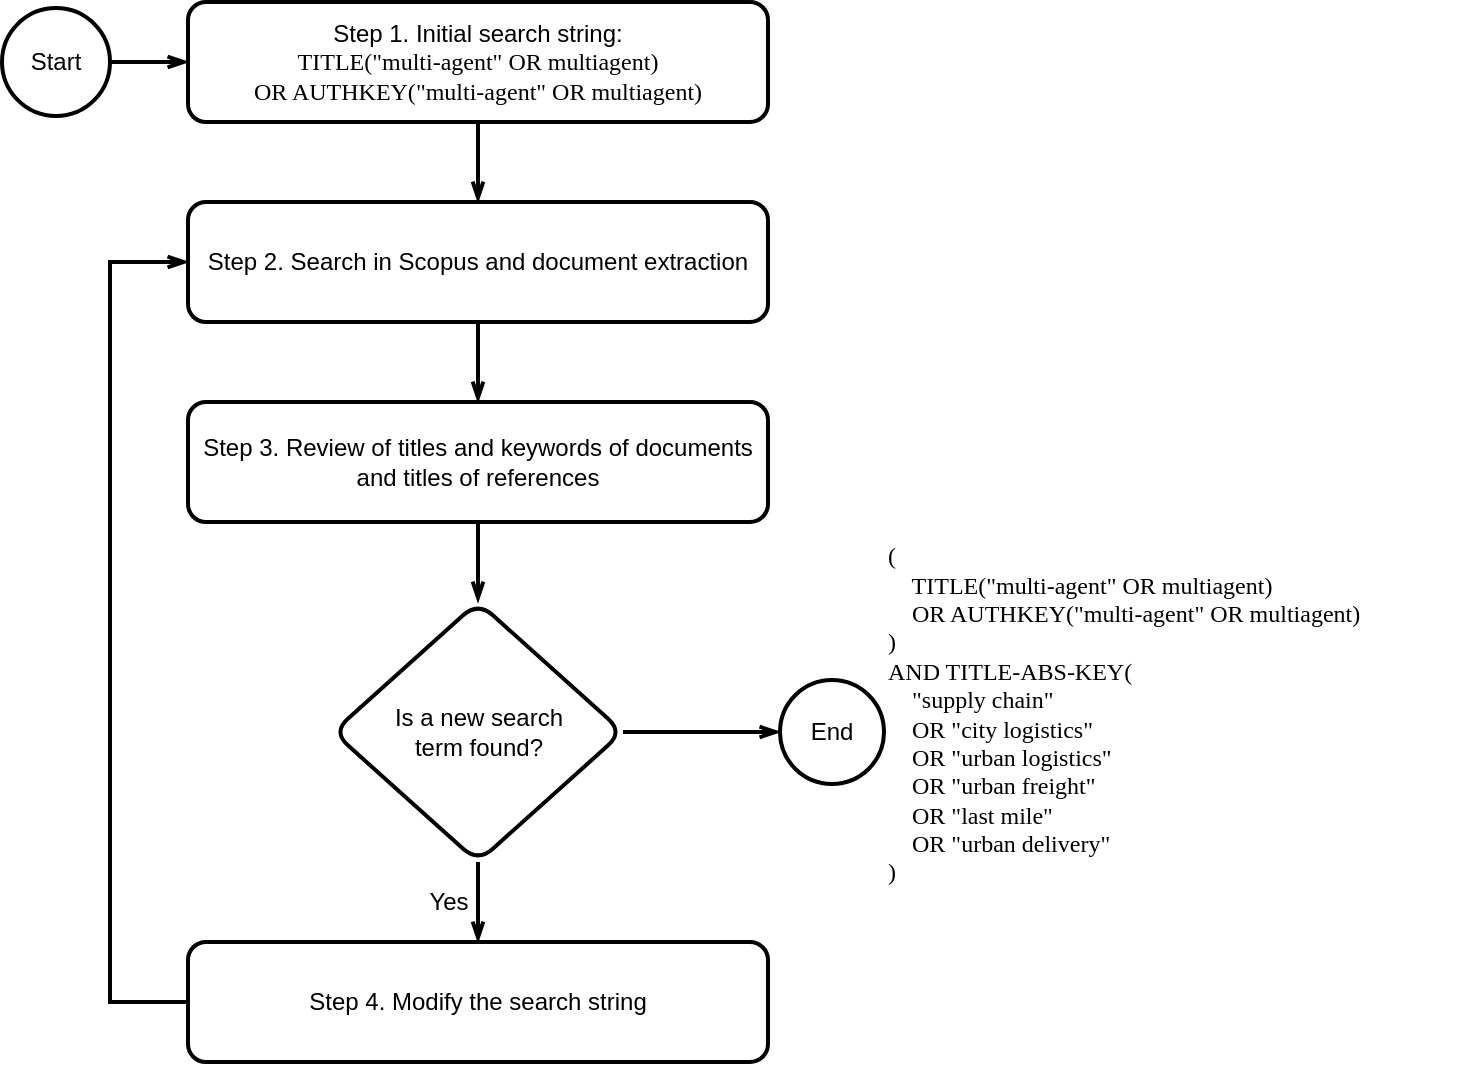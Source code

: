<mxfile version="24.6.1" type="device">
  <diagram id="C5RBs43oDa-KdzZeNtuy" name="Page-1">
    <mxGraphModel dx="1026" dy="874" grid="0" gridSize="10" guides="1" tooltips="1" connect="1" arrows="1" fold="1" page="1" pageScale="1" pageWidth="827" pageHeight="1169" background="#ffffff" math="0" shadow="0">
      <root>
        <mxCell id="WIyWlLk6GJQsqaUBKTNV-0" />
        <mxCell id="WIyWlLk6GJQsqaUBKTNV-1" parent="WIyWlLk6GJQsqaUBKTNV-0" />
        <mxCell id="A8jI9ixNdDlGXySxQDu9-9" style="edgeStyle=orthogonalEdgeStyle;rounded=0;orthogonalLoop=1;jettySize=auto;html=1;entryX=0;entryY=0.5;entryDx=0;entryDy=0;fontFamily=Helvetica;fontSize=12;fontColor=#000000;strokeColor=#000000;strokeWidth=2;endArrow=openThin;endFill=0;" parent="WIyWlLk6GJQsqaUBKTNV-1" source="A8jI9ixNdDlGXySxQDu9-1" target="A8jI9ixNdDlGXySxQDu9-2" edge="1">
          <mxGeometry relative="1" as="geometry" />
        </mxCell>
        <mxCell id="A8jI9ixNdDlGXySxQDu9-1" value="Start" style="ellipse;whiteSpace=wrap;html=1;aspect=fixed;strokeColor=#000000;strokeWidth=2;fillColor=#FFFFFF;fontColor=#000000;" parent="WIyWlLk6GJQsqaUBKTNV-1" vertex="1">
          <mxGeometry x="32" y="94" width="54" height="54" as="geometry" />
        </mxCell>
        <mxCell id="A8jI9ixNdDlGXySxQDu9-10" style="edgeStyle=orthogonalEdgeStyle;shape=connector;rounded=0;orthogonalLoop=1;jettySize=auto;html=1;entryX=0.5;entryY=0;entryDx=0;entryDy=0;labelBackgroundColor=default;strokeColor=#000000;strokeWidth=2;align=center;verticalAlign=middle;fontFamily=Helvetica;fontSize=12;fontColor=#000000;endArrow=openThin;endFill=0;" parent="WIyWlLk6GJQsqaUBKTNV-1" source="A8jI9ixNdDlGXySxQDu9-2" target="A8jI9ixNdDlGXySxQDu9-4" edge="1">
          <mxGeometry relative="1" as="geometry" />
        </mxCell>
        <mxCell id="A8jI9ixNdDlGXySxQDu9-2" value="Step 1. Initial search string:&lt;br&gt;&lt;font face=&quot;Verdana&quot;&gt;TITLE(&quot;multi-agent&quot; OR multiagent) &lt;br&gt;OR AUTHKEY(&lt;/font&gt;&lt;span style=&quot;font-family: Verdana;&quot;&gt;&quot;multi-agent&quot; OR multiagent&lt;/span&gt;&lt;font face=&quot;Verdana&quot;&gt;)&lt;/font&gt;" style="rounded=1;whiteSpace=wrap;html=1;fontColor=#000000;strokeColor=#000000;strokeWidth=2;fillColor=#FFFFFF;" parent="WIyWlLk6GJQsqaUBKTNV-1" vertex="1">
          <mxGeometry x="125" y="91" width="290" height="60" as="geometry" />
        </mxCell>
        <mxCell id="A8jI9ixNdDlGXySxQDu9-11" style="edgeStyle=orthogonalEdgeStyle;shape=connector;rounded=0;orthogonalLoop=1;jettySize=auto;html=1;entryX=0.5;entryY=0;entryDx=0;entryDy=0;labelBackgroundColor=default;strokeColor=#000000;strokeWidth=2;align=center;verticalAlign=middle;fontFamily=Helvetica;fontSize=12;fontColor=#000000;endArrow=openThin;endFill=0;" parent="WIyWlLk6GJQsqaUBKTNV-1" source="A8jI9ixNdDlGXySxQDu9-4" target="A8jI9ixNdDlGXySxQDu9-5" edge="1">
          <mxGeometry relative="1" as="geometry" />
        </mxCell>
        <mxCell id="A8jI9ixNdDlGXySxQDu9-4" value="Step 2. Search in Scopus and document extraction" style="rounded=1;whiteSpace=wrap;html=1;fontColor=#000000;strokeColor=#000000;strokeWidth=2;fillColor=#FFFFFF;" parent="WIyWlLk6GJQsqaUBKTNV-1" vertex="1">
          <mxGeometry x="125" y="191" width="290" height="60" as="geometry" />
        </mxCell>
        <mxCell id="A8jI9ixNdDlGXySxQDu9-12" style="edgeStyle=orthogonalEdgeStyle;shape=connector;rounded=0;orthogonalLoop=1;jettySize=auto;html=1;labelBackgroundColor=default;strokeColor=#000000;strokeWidth=2;align=center;verticalAlign=middle;fontFamily=Helvetica;fontSize=12;fontColor=#000000;endArrow=openThin;endFill=0;" parent="WIyWlLk6GJQsqaUBKTNV-1" source="A8jI9ixNdDlGXySxQDu9-5" target="A8jI9ixNdDlGXySxQDu9-6" edge="1">
          <mxGeometry relative="1" as="geometry" />
        </mxCell>
        <mxCell id="A8jI9ixNdDlGXySxQDu9-5" value="Step 3. Review of titles and keywords of documents and titles of references" style="rounded=1;whiteSpace=wrap;html=1;fontColor=#000000;strokeColor=#000000;strokeWidth=2;fillColor=#FFFFFF;" parent="WIyWlLk6GJQsqaUBKTNV-1" vertex="1">
          <mxGeometry x="125" y="291" width="290" height="60" as="geometry" />
        </mxCell>
        <mxCell id="A8jI9ixNdDlGXySxQDu9-13" value="Yes" style="edgeStyle=orthogonalEdgeStyle;shape=connector;rounded=0;orthogonalLoop=1;jettySize=auto;html=1;entryX=0.5;entryY=0;entryDx=0;entryDy=0;labelBackgroundColor=#FFFFFF;strokeColor=#000000;strokeWidth=2;align=center;verticalAlign=middle;fontFamily=Helvetica;fontSize=12;fontColor=#000000;endArrow=openThin;endFill=0;" parent="WIyWlLk6GJQsqaUBKTNV-1" source="A8jI9ixNdDlGXySxQDu9-6" target="A8jI9ixNdDlGXySxQDu9-7" edge="1">
          <mxGeometry y="-15" relative="1" as="geometry">
            <mxPoint as="offset" />
          </mxGeometry>
        </mxCell>
        <mxCell id="A8jI9ixNdDlGXySxQDu9-16" style="edgeStyle=orthogonalEdgeStyle;shape=connector;rounded=0;orthogonalLoop=1;jettySize=auto;html=1;exitX=1;exitY=0.5;exitDx=0;exitDy=0;entryX=0;entryY=0.5;entryDx=0;entryDy=0;labelBackgroundColor=default;strokeColor=#000000;strokeWidth=2;align=center;verticalAlign=middle;fontFamily=Helvetica;fontSize=12;fontColor=#000000;endArrow=openThin;endFill=0;" parent="WIyWlLk6GJQsqaUBKTNV-1" source="A8jI9ixNdDlGXySxQDu9-6" target="A8jI9ixNdDlGXySxQDu9-15" edge="1">
          <mxGeometry relative="1" as="geometry" />
        </mxCell>
        <mxCell id="A8jI9ixNdDlGXySxQDu9-6" value="Is a new search&lt;br&gt;term found?" style="rhombus;whiteSpace=wrap;html=1;rounded=1;strokeColor=#000000;strokeWidth=2;align=center;verticalAlign=middle;fontFamily=Helvetica;fontSize=12;fontColor=#000000;fillColor=#FFFFFF;" parent="WIyWlLk6GJQsqaUBKTNV-1" vertex="1">
          <mxGeometry x="197.5" y="391" width="145" height="130" as="geometry" />
        </mxCell>
        <mxCell id="A8jI9ixNdDlGXySxQDu9-14" style="edgeStyle=orthogonalEdgeStyle;shape=connector;rounded=0;orthogonalLoop=1;jettySize=auto;html=1;entryX=0;entryY=0.5;entryDx=0;entryDy=0;labelBackgroundColor=default;strokeColor=#000000;strokeWidth=2;align=center;verticalAlign=middle;fontFamily=Helvetica;fontSize=12;fontColor=#000000;endArrow=openThin;endFill=0;" parent="WIyWlLk6GJQsqaUBKTNV-1" source="A8jI9ixNdDlGXySxQDu9-7" target="A8jI9ixNdDlGXySxQDu9-4" edge="1">
          <mxGeometry relative="1" as="geometry">
            <Array as="points">
              <mxPoint x="86" y="591" />
              <mxPoint x="86" y="221" />
            </Array>
          </mxGeometry>
        </mxCell>
        <mxCell id="A8jI9ixNdDlGXySxQDu9-7" value="Step 4. Modify the search string" style="rounded=1;whiteSpace=wrap;html=1;fontColor=#000000;strokeColor=#000000;strokeWidth=2;fillColor=#FFFFFF;" parent="WIyWlLk6GJQsqaUBKTNV-1" vertex="1">
          <mxGeometry x="125" y="561" width="290" height="60" as="geometry" />
        </mxCell>
        <mxCell id="A8jI9ixNdDlGXySxQDu9-15" value="End" style="ellipse;whiteSpace=wrap;html=1;aspect=fixed;strokeColor=#000000;strokeWidth=2;fillColor=#FFFFFF;fontColor=#000000;" parent="WIyWlLk6GJQsqaUBKTNV-1" vertex="1">
          <mxGeometry x="421" y="430" width="52" height="52" as="geometry" />
        </mxCell>
        <mxCell id="A8jI9ixNdDlGXySxQDu9-19" value="&lt;div&gt;&lt;font style=&quot;text-align: center;&quot; face=&quot;Verdana&quot;&gt;(&lt;/font&gt;&lt;/div&gt;&lt;div&gt;&lt;font style=&quot;text-align: center;&quot; face=&quot;Verdana&quot;&gt;&amp;nbsp; &amp;nbsp; TITLE(&quot;multi-agent&quot; OR multiagent)&lt;br&gt;&amp;nbsp; &amp;nbsp; OR AUTHKEY(&lt;/font&gt;&lt;span style=&quot;text-align: center; font-family: Verdana;&quot;&gt;&quot;multi-agent&quot; OR multiagent&lt;/span&gt;&lt;font style=&quot;text-align: center;&quot; face=&quot;Verdana&quot;&gt;)&lt;/font&gt;&lt;br&gt;&lt;/div&gt;&lt;div&gt;&lt;font style=&quot;text-align: center;&quot; face=&quot;Verdana&quot;&gt;)&lt;/font&gt;&lt;/div&gt;&lt;div&gt;&lt;font style=&quot;text-align: center;&quot; face=&quot;Verdana&quot;&gt;AND TITLE-ABS-KEY(&lt;/font&gt;&lt;/div&gt;&lt;div&gt;&lt;font style=&quot;text-align: center;&quot; face=&quot;Verdana&quot;&gt;&amp;nbsp; &amp;nbsp; &quot;supply chain&quot;&amp;nbsp;&lt;/font&gt;&lt;/div&gt;&lt;div&gt;&lt;font style=&quot;text-align: center;&quot; face=&quot;Verdana&quot;&gt;&amp;nbsp; &amp;nbsp; OR &quot;city logistics&quot;&lt;/font&gt;&lt;/div&gt;&lt;div&gt;&lt;font style=&quot;text-align: center;&quot; face=&quot;Verdana&quot;&gt;&amp;nbsp; &amp;nbsp; OR &quot;urban logistics&quot;&lt;/font&gt;&lt;/div&gt;&lt;div&gt;&lt;font style=&quot;text-align: center;&quot; face=&quot;Verdana&quot;&gt;&amp;nbsp; &amp;nbsp; OR &quot;urban freight&quot;&lt;/font&gt;&lt;/div&gt;&lt;div&gt;&lt;font style=&quot;text-align: center;&quot; face=&quot;Verdana&quot;&gt;&amp;nbsp; &amp;nbsp; OR &quot;last mile&quot;&lt;/font&gt;&lt;/div&gt;&lt;div&gt;&lt;font style=&quot;text-align: center;&quot; face=&quot;Verdana&quot;&gt;&amp;nbsp; &amp;nbsp; OR &quot;urban delivery&quot;&lt;/font&gt;&lt;/div&gt;&lt;div&gt;&lt;font style=&quot;text-align: center;&quot; face=&quot;Verdana&quot;&gt;)&lt;/font&gt;&lt;/div&gt;" style="text;html=1;strokeColor=none;fillColor=none;align=left;verticalAlign=middle;whiteSpace=wrap;rounded=0;fontSize=12;fontFamily=Helvetica;fontColor=#000000;" parent="WIyWlLk6GJQsqaUBKTNV-1" vertex="1">
          <mxGeometry x="473" y="355" width="296" height="184.5" as="geometry" />
        </mxCell>
      </root>
    </mxGraphModel>
  </diagram>
</mxfile>
